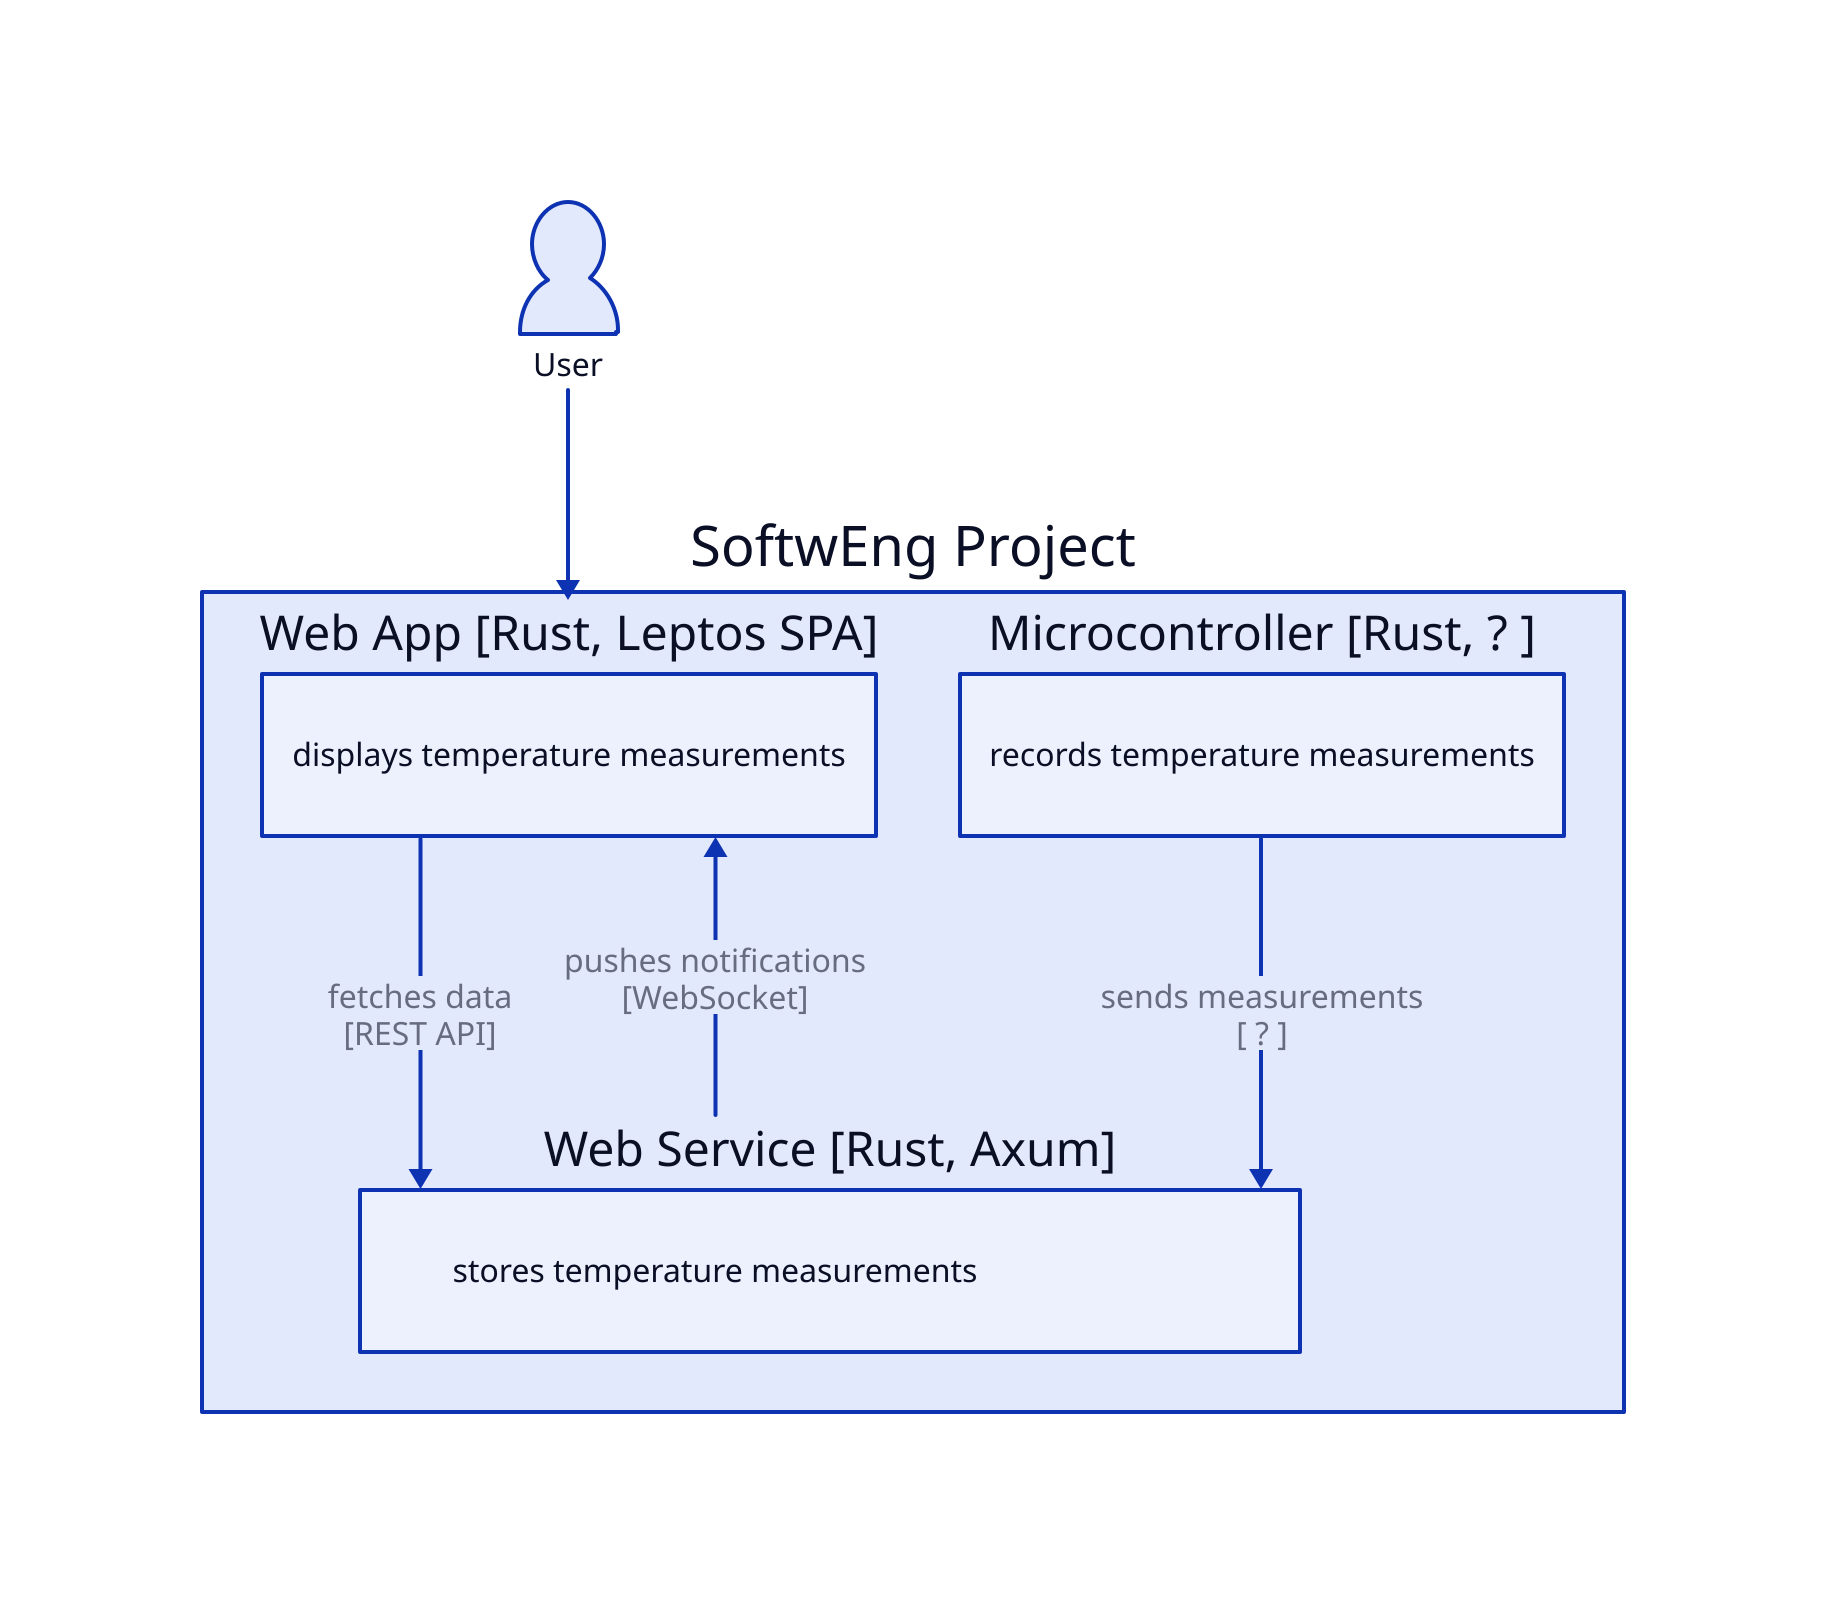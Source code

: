 User.shape: person

User -> softw_eng.app

softw_eng: {
  label: "SoftwEng Project"

  app: {
    label: "Web App [Rust, Leptos SPA]"
    description: {
      shape: text
      label: "displays temperature measurements"
    }
  }

  app -> backend: |md
    fetches data
    [REST API]
  |

  backend: {
    label: "Web Service [Rust, Axum]"
    description: {
      shape: text
      label: "stores temperature measurements"
    }
  }

  backend -> app: |md
    pushes notifications
    [WebSocket]
  |

  microcontroller: {
    label: "Microcontroller [Rust, ? ]"
    description: {
      shape: text
      label: "records temperature measurements"
    }
  }

  backend <- microcontroller: |md
    sends measurements
    [ ? ]
  |
}

